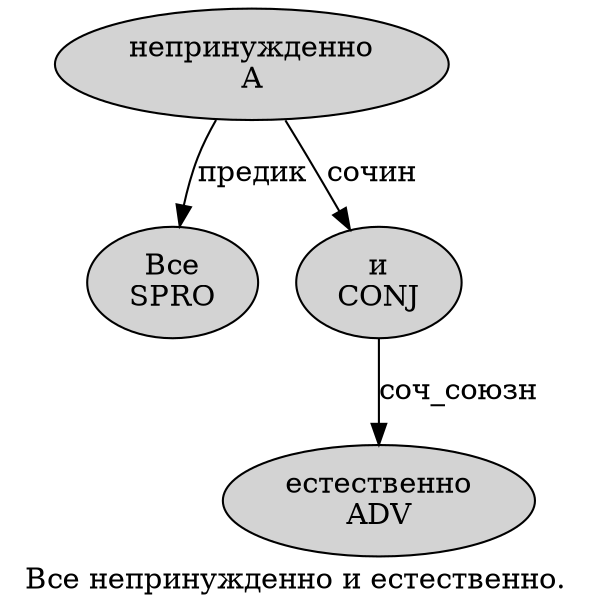 digraph SENTENCE_784 {
	graph [label="Все непринужденно и естественно."]
	node [style=filled]
		0 [label="Все
SPRO" color="" fillcolor=lightgray penwidth=1 shape=ellipse]
		1 [label="непринужденно
A" color="" fillcolor=lightgray penwidth=1 shape=ellipse]
		2 [label="и
CONJ" color="" fillcolor=lightgray penwidth=1 shape=ellipse]
		3 [label="естественно
ADV" color="" fillcolor=lightgray penwidth=1 shape=ellipse]
			1 -> 0 [label="предик"]
			1 -> 2 [label="сочин"]
			2 -> 3 [label="соч_союзн"]
}